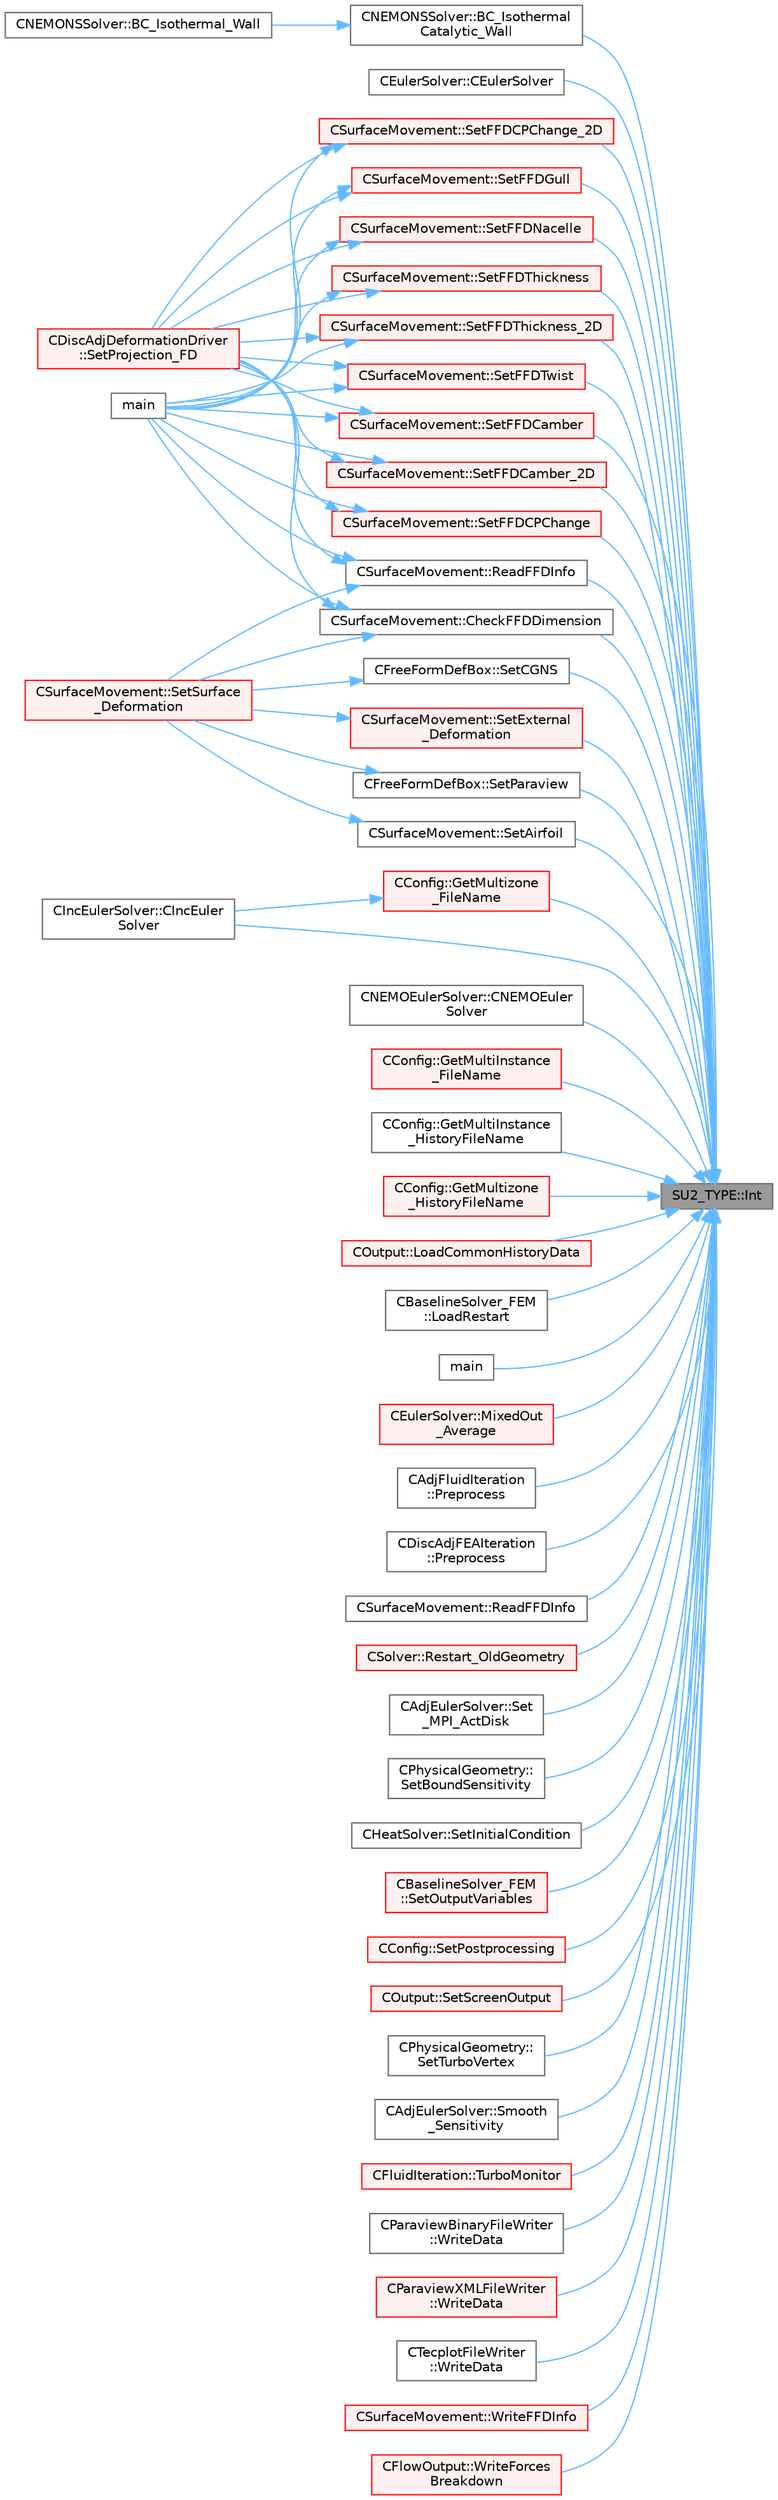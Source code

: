 digraph "SU2_TYPE::Int"
{
 // LATEX_PDF_SIZE
  bgcolor="transparent";
  edge [fontname=Helvetica,fontsize=10,labelfontname=Helvetica,labelfontsize=10];
  node [fontname=Helvetica,fontsize=10,shape=box,height=0.2,width=0.4];
  rankdir="RL";
  Node1 [id="Node000001",label="SU2_TYPE::Int",height=0.2,width=0.4,color="gray40", fillcolor="grey60", style="filled", fontcolor="black",tooltip="Casts the primitive value to int (uses GetValue, already implemented for each type)."];
  Node1 -> Node2 [id="edge1_Node000001_Node000002",dir="back",color="steelblue1",style="solid",tooltip=" "];
  Node2 [id="Node000002",label="CNEMONSSolver::BC_Isothermal\lCatalytic_Wall",height=0.2,width=0.4,color="grey40", fillcolor="white", style="filled",URL="$classCNEMONSSolver.html#ae3d2c5f1c94cb3d01b7f351ce3105f31",tooltip="Impose the Navier-Stokes boundary condition (strong)."];
  Node2 -> Node3 [id="edge2_Node000002_Node000003",dir="back",color="steelblue1",style="solid",tooltip=" "];
  Node3 [id="Node000003",label="CNEMONSSolver::BC_Isothermal_Wall",height=0.2,width=0.4,color="grey40", fillcolor="white", style="filled",URL="$classCNEMONSSolver.html#a8c6c80e6e8f2aed2ff80c78a8e5aec9e",tooltip="Generic implementation of the isothermal wall."];
  Node1 -> Node4 [id="edge3_Node000001_Node000004",dir="back",color="steelblue1",style="solid",tooltip=" "];
  Node4 [id="Node000004",label="CEulerSolver::CEulerSolver",height=0.2,width=0.4,color="grey40", fillcolor="white", style="filled",URL="$classCEulerSolver.html#acb987947b2e76a9900605cb5fee72460",tooltip="Main constructor of this class."];
  Node1 -> Node5 [id="edge4_Node000001_Node000005",dir="back",color="steelblue1",style="solid",tooltip=" "];
  Node5 [id="Node000005",label="CSurfaceMovement::CheckFFDDimension",height=0.2,width=0.4,color="grey40", fillcolor="white", style="filled",URL="$classCSurfaceMovement.html#ac96d720da758ca2e213d8198ba738525",tooltip="Check the intersections of the FFD with the surface."];
  Node5 -> Node6 [id="edge5_Node000005_Node000006",dir="back",color="steelblue1",style="solid",tooltip=" "];
  Node6 [id="Node000006",label="main",height=0.2,width=0.4,color="grey40", fillcolor="white", style="filled",URL="$SU2__GEO_8cpp.html#a0ddf1224851353fc92bfbff6f499fa97",tooltip=" "];
  Node5 -> Node7 [id="edge6_Node000005_Node000007",dir="back",color="steelblue1",style="solid",tooltip=" "];
  Node7 [id="Node000007",label="CDiscAdjDeformationDriver\l::SetProjection_FD",height=0.2,width=0.4,color="red", fillcolor="#FFF0F0", style="filled",URL="$classCDiscAdjDeformationDriver.html#a95299c158548de3cccbab0f2278172f5",tooltip="Projection of the surface sensitivity using finite differences (FD)."];
  Node5 -> Node10 [id="edge7_Node000005_Node000010",dir="back",color="steelblue1",style="solid",tooltip=" "];
  Node10 [id="Node000010",label="CSurfaceMovement::SetSurface\l_Deformation",height=0.2,width=0.4,color="red", fillcolor="#FFF0F0", style="filled",URL="$classCSurfaceMovement.html#af8da279141f7e64121f3d15019fee45e",tooltip="Set the surface/boundary deformation."];
  Node1 -> Node19 [id="edge8_Node000001_Node000019",dir="back",color="steelblue1",style="solid",tooltip=" "];
  Node19 [id="Node000019",label="CIncEulerSolver::CIncEuler\lSolver",height=0.2,width=0.4,color="grey40", fillcolor="white", style="filled",URL="$classCIncEulerSolver.html#a2a0c72c1d1d79e45c69da03e01f6281a",tooltip="Constructor of the class."];
  Node1 -> Node20 [id="edge9_Node000001_Node000020",dir="back",color="steelblue1",style="solid",tooltip=" "];
  Node20 [id="Node000020",label="CNEMOEulerSolver::CNEMOEuler\lSolver",height=0.2,width=0.4,color="grey40", fillcolor="white", style="filled",URL="$classCNEMOEulerSolver.html#a192d56e184ee19ad0b0dd3282b74f1e6",tooltip="Contructor of the class."];
  Node1 -> Node21 [id="edge10_Node000001_Node000021",dir="back",color="steelblue1",style="solid",tooltip=" "];
  Node21 [id="Node000021",label="CConfig::GetMultiInstance\l_FileName",height=0.2,width=0.4,color="red", fillcolor="#FFF0F0", style="filled",URL="$classCConfig.html#a8e58aafe36a038a7cc27a8e78f1bfeba",tooltip="Append the instance index to the restart or the solution files."];
  Node1 -> Node67 [id="edge11_Node000001_Node000067",dir="back",color="steelblue1",style="solid",tooltip=" "];
  Node67 [id="Node000067",label="CConfig::GetMultiInstance\l_HistoryFileName",height=0.2,width=0.4,color="grey40", fillcolor="white", style="filled",URL="$classCConfig.html#af34361e8405c9b2174fad188a1dbc39d",tooltip="Append the instance index to the restart or the solution files."];
  Node1 -> Node68 [id="edge12_Node000001_Node000068",dir="back",color="steelblue1",style="solid",tooltip=" "];
  Node68 [id="Node000068",label="CConfig::GetMultizone\l_FileName",height=0.2,width=0.4,color="red", fillcolor="#FFF0F0", style="filled",URL="$classCConfig.html#a583b8216adb6145ba09476d72fb2d916",tooltip="Append the zone index to the restart or the solution files."];
  Node68 -> Node19 [id="edge13_Node000068_Node000019",dir="back",color="steelblue1",style="solid",tooltip=" "];
  Node1 -> Node80 [id="edge14_Node000001_Node000080",dir="back",color="steelblue1",style="solid",tooltip=" "];
  Node80 [id="Node000080",label="CConfig::GetMultizone\l_HistoryFileName",height=0.2,width=0.4,color="red", fillcolor="#FFF0F0", style="filled",URL="$classCConfig.html#a61c920139166480ec24575d47a39b5a6",tooltip="Append the zone index to the restart or the solution files."];
  Node1 -> Node82 [id="edge15_Node000001_Node000082",dir="back",color="steelblue1",style="solid",tooltip=" "];
  Node82 [id="Node000082",label="COutput::LoadCommonHistoryData",height=0.2,width=0.4,color="red", fillcolor="#FFF0F0", style="filled",URL="$classCOutput.html#a6babc71093859506fc4ff953467b376f",tooltip="Load values of the history fields common for all solvers."];
  Node1 -> Node105 [id="edge16_Node000001_Node000105",dir="back",color="steelblue1",style="solid",tooltip=" "];
  Node105 [id="Node000105",label="CBaselineSolver_FEM\l::LoadRestart",height=0.2,width=0.4,color="grey40", fillcolor="white", style="filled",URL="$classCBaselineSolver__FEM.html#a73e94685049650b1d21ea6bacca64e57",tooltip="Load a solution from a restart file."];
  Node1 -> Node66 [id="edge17_Node000001_Node000066",dir="back",color="steelblue1",style="solid",tooltip=" "];
  Node66 [id="Node000066",label="main",height=0.2,width=0.4,color="grey40", fillcolor="white", style="filled",URL="$SU2__SOL_8cpp.html#a0ddf1224851353fc92bfbff6f499fa97",tooltip=" "];
  Node1 -> Node106 [id="edge18_Node000001_Node000106",dir="back",color="steelblue1",style="solid",tooltip=" "];
  Node106 [id="Node000106",label="CEulerSolver::MixedOut\l_Average",height=0.2,width=0.4,color="red", fillcolor="#FFF0F0", style="filled",URL="$classCEulerSolver.html#ad3cdd2a1dd358b558857951b8a339318",tooltip="it performs a mixed out average of the nodes of a boundary."];
  Node1 -> Node108 [id="edge19_Node000001_Node000108",dir="back",color="steelblue1",style="solid",tooltip=" "];
  Node108 [id="Node000108",label="CAdjFluidIteration\l::Preprocess",height=0.2,width=0.4,color="grey40", fillcolor="white", style="filled",URL="$classCAdjFluidIteration.html#a19c066c9edcc58b8a56838005c6c2289",tooltip="Preprocessing to prepare for an iteration of the physics."];
  Node1 -> Node109 [id="edge20_Node000001_Node000109",dir="back",color="steelblue1",style="solid",tooltip=" "];
  Node109 [id="Node000109",label="CDiscAdjFEAIteration\l::Preprocess",height=0.2,width=0.4,color="grey40", fillcolor="white", style="filled",URL="$classCDiscAdjFEAIteration.html#aff497fc1f529f6d70c0972cc06cbbbba",tooltip="Preprocessing to prepare for an iteration of the physics."];
  Node1 -> Node110 [id="edge21_Node000001_Node000110",dir="back",color="steelblue1",style="solid",tooltip=" "];
  Node110 [id="Node000110",label="CSurfaceMovement::ReadFFDInfo",height=0.2,width=0.4,color="grey40", fillcolor="white", style="filled",URL="$classCSurfaceMovement.html#af72337ffcc3c207f8788b280a790b508",tooltip="Read the free form information from the grid input file."];
  Node1 -> Node111 [id="edge22_Node000001_Node000111",dir="back",color="steelblue1",style="solid",tooltip=" "];
  Node111 [id="Node000111",label="CSurfaceMovement::ReadFFDInfo",height=0.2,width=0.4,color="grey40", fillcolor="white", style="filled",URL="$classCSurfaceMovement.html#ac21a2a110f873738218480087719971d",tooltip="Read the free form information from the grid input file."];
  Node111 -> Node6 [id="edge23_Node000111_Node000006",dir="back",color="steelblue1",style="solid",tooltip=" "];
  Node111 -> Node7 [id="edge24_Node000111_Node000007",dir="back",color="steelblue1",style="solid",tooltip=" "];
  Node111 -> Node10 [id="edge25_Node000111_Node000010",dir="back",color="steelblue1",style="solid",tooltip=" "];
  Node1 -> Node38 [id="edge26_Node000001_Node000038",dir="back",color="steelblue1",style="solid",tooltip=" "];
  Node38 [id="Node000038",label="CSolver::Restart_OldGeometry",height=0.2,width=0.4,color="red", fillcolor="#FFF0F0", style="filled",URL="$classCSolver.html#a15d41204955ea890bccae28ac9aa6d4b",tooltip="Load the geometries at the previous time states n and nM1."];
  Node1 -> Node112 [id="edge27_Node000001_Node000112",dir="back",color="steelblue1",style="solid",tooltip=" "];
  Node112 [id="Node000112",label="CAdjEulerSolver::Set\l_MPI_ActDisk",height=0.2,width=0.4,color="grey40", fillcolor="white", style="filled",URL="$classCAdjEulerSolver.html#a955c1b2bca0b00f14d155fd6eb3f6747",tooltip="Parallelization of Undivided Laplacian."];
  Node1 -> Node113 [id="edge28_Node000001_Node000113",dir="back",color="steelblue1",style="solid",tooltip=" "];
  Node113 [id="Node000113",label="CSurfaceMovement::SetAirfoil",height=0.2,width=0.4,color="grey40", fillcolor="white", style="filled",URL="$classCSurfaceMovement.html#ab3e74df0fa9be4637a38b7391b6a0278",tooltip="Set a obstacle in a channel."];
  Node113 -> Node10 [id="edge29_Node000113_Node000010",dir="back",color="steelblue1",style="solid",tooltip=" "];
  Node1 -> Node114 [id="edge30_Node000001_Node000114",dir="back",color="steelblue1",style="solid",tooltip=" "];
  Node114 [id="Node000114",label="CPhysicalGeometry::\lSetBoundSensitivity",height=0.2,width=0.4,color="grey40", fillcolor="white", style="filled",URL="$classCPhysicalGeometry.html#a56cfc8d8601f9467a3120534d7ecb0b4",tooltip="Read the sensitivity from an input file."];
  Node1 -> Node115 [id="edge31_Node000001_Node000115",dir="back",color="steelblue1",style="solid",tooltip=" "];
  Node115 [id="Node000115",label="CFreeFormDefBox::SetCGNS",height=0.2,width=0.4,color="grey40", fillcolor="white", style="filled",URL="$classCFreeFormDefBox.html#a514232f1543cce22533c78d67e4ea370",tooltip="Set the CGNS file of the FFD chuck structure."];
  Node115 -> Node10 [id="edge32_Node000115_Node000010",dir="back",color="steelblue1",style="solid",tooltip=" "];
  Node1 -> Node116 [id="edge33_Node000001_Node000116",dir="back",color="steelblue1",style="solid",tooltip=" "];
  Node116 [id="Node000116",label="CSurfaceMovement::SetExternal\l_Deformation",height=0.2,width=0.4,color="red", fillcolor="#FFF0F0", style="filled",URL="$classCSurfaceMovement.html#a575ff545fe6de6e84fb8fed8e1615edb",tooltip="Set any surface deformationsbased on an input file."];
  Node116 -> Node10 [id="edge34_Node000116_Node000010",dir="back",color="steelblue1",style="solid",tooltip=" "];
  Node1 -> Node128 [id="edge35_Node000001_Node000128",dir="back",color="steelblue1",style="solid",tooltip=" "];
  Node128 [id="Node000128",label="CSurfaceMovement::SetFFDCamber",height=0.2,width=0.4,color="red", fillcolor="#FFF0F0", style="filled",URL="$classCSurfaceMovement.html#a7b7afb3b9bf70ddb0d2887e09c05b4f2",tooltip="Set a camber deformation of the Free From box using the control point position."];
  Node128 -> Node6 [id="edge36_Node000128_Node000006",dir="back",color="steelblue1",style="solid",tooltip=" "];
  Node128 -> Node7 [id="edge37_Node000128_Node000007",dir="back",color="steelblue1",style="solid",tooltip=" "];
  Node1 -> Node130 [id="edge38_Node000001_Node000130",dir="back",color="steelblue1",style="solid",tooltip=" "];
  Node130 [id="Node000130",label="CSurfaceMovement::SetFFDCamber_2D",height=0.2,width=0.4,color="red", fillcolor="#FFF0F0", style="filled",URL="$classCSurfaceMovement.html#a4d749fda190e305e314a6c2def6d8014",tooltip="Set a camber deformation of the Free From box using the control point position."];
  Node130 -> Node6 [id="edge39_Node000130_Node000006",dir="back",color="steelblue1",style="solid",tooltip=" "];
  Node130 -> Node7 [id="edge40_Node000130_Node000007",dir="back",color="steelblue1",style="solid",tooltip=" "];
  Node1 -> Node131 [id="edge41_Node000001_Node000131",dir="back",color="steelblue1",style="solid",tooltip=" "];
  Node131 [id="Node000131",label="CSurfaceMovement::SetFFDCPChange",height=0.2,width=0.4,color="red", fillcolor="#FFF0F0", style="filled",URL="$classCSurfaceMovement.html#a2741f6a291bedd495ffb07bc2b266551",tooltip="Set the deformation of the Free From box using the control point position."];
  Node131 -> Node6 [id="edge42_Node000131_Node000006",dir="back",color="steelblue1",style="solid",tooltip=" "];
  Node131 -> Node7 [id="edge43_Node000131_Node000007",dir="back",color="steelblue1",style="solid",tooltip=" "];
  Node1 -> Node132 [id="edge44_Node000001_Node000132",dir="back",color="steelblue1",style="solid",tooltip=" "];
  Node132 [id="Node000132",label="CSurfaceMovement::SetFFDCPChange_2D",height=0.2,width=0.4,color="red", fillcolor="#FFF0F0", style="filled",URL="$classCSurfaceMovement.html#a3259a63e400351bce37b73478554feac",tooltip="Set the deformation of the Free From box using the control point position."];
  Node132 -> Node6 [id="edge45_Node000132_Node000006",dir="back",color="steelblue1",style="solid",tooltip=" "];
  Node132 -> Node7 [id="edge46_Node000132_Node000007",dir="back",color="steelblue1",style="solid",tooltip=" "];
  Node1 -> Node133 [id="edge47_Node000001_Node000133",dir="back",color="steelblue1",style="solid",tooltip=" "];
  Node133 [id="Node000133",label="CSurfaceMovement::SetFFDGull",height=0.2,width=0.4,color="red", fillcolor="#FFF0F0", style="filled",URL="$classCSurfaceMovement.html#a557d1d5229886bc83c091fba9aa1b44c",tooltip="Set the deformation of the Free From box using the control point position."];
  Node133 -> Node6 [id="edge48_Node000133_Node000006",dir="back",color="steelblue1",style="solid",tooltip=" "];
  Node133 -> Node7 [id="edge49_Node000133_Node000007",dir="back",color="steelblue1",style="solid",tooltip=" "];
  Node1 -> Node134 [id="edge50_Node000001_Node000134",dir="back",color="steelblue1",style="solid",tooltip=" "];
  Node134 [id="Node000134",label="CSurfaceMovement::SetFFDNacelle",height=0.2,width=0.4,color="red", fillcolor="#FFF0F0", style="filled",URL="$classCSurfaceMovement.html#a0e776cd95a3f4870365aa51f0145bccb",tooltip="Set the deformation of the Free From box using the control point position."];
  Node134 -> Node6 [id="edge51_Node000134_Node000006",dir="back",color="steelblue1",style="solid",tooltip=" "];
  Node134 -> Node7 [id="edge52_Node000134_Node000007",dir="back",color="steelblue1",style="solid",tooltip=" "];
  Node1 -> Node135 [id="edge53_Node000001_Node000135",dir="back",color="steelblue1",style="solid",tooltip=" "];
  Node135 [id="Node000135",label="CSurfaceMovement::SetFFDThickness",height=0.2,width=0.4,color="red", fillcolor="#FFF0F0", style="filled",URL="$classCSurfaceMovement.html#a208cedcfaa51dbfa1a266ed66231ccd7",tooltip="Set a thickness deformation of the Free From box using the control point position."];
  Node135 -> Node6 [id="edge54_Node000135_Node000006",dir="back",color="steelblue1",style="solid",tooltip=" "];
  Node135 -> Node7 [id="edge55_Node000135_Node000007",dir="back",color="steelblue1",style="solid",tooltip=" "];
  Node1 -> Node136 [id="edge56_Node000001_Node000136",dir="back",color="steelblue1",style="solid",tooltip=" "];
  Node136 [id="Node000136",label="CSurfaceMovement::SetFFDThickness_2D",height=0.2,width=0.4,color="red", fillcolor="#FFF0F0", style="filled",URL="$classCSurfaceMovement.html#a69eb84dac770da6f009b0d89f9af9492",tooltip="Set a thickness deformation of the Free From box using the control point position."];
  Node136 -> Node6 [id="edge57_Node000136_Node000006",dir="back",color="steelblue1",style="solid",tooltip=" "];
  Node136 -> Node7 [id="edge58_Node000136_Node000007",dir="back",color="steelblue1",style="solid",tooltip=" "];
  Node1 -> Node137 [id="edge59_Node000001_Node000137",dir="back",color="steelblue1",style="solid",tooltip=" "];
  Node137 [id="Node000137",label="CSurfaceMovement::SetFFDTwist",height=0.2,width=0.4,color="red", fillcolor="#FFF0F0", style="filled",URL="$classCSurfaceMovement.html#a5dd59db2e4d75c46499803f37aa24ce3",tooltip="Set a twist angle deformation of the Free From box using the control point position."];
  Node137 -> Node6 [id="edge60_Node000137_Node000006",dir="back",color="steelblue1",style="solid",tooltip=" "];
  Node137 -> Node7 [id="edge61_Node000137_Node000007",dir="back",color="steelblue1",style="solid",tooltip=" "];
  Node1 -> Node138 [id="edge62_Node000001_Node000138",dir="back",color="steelblue1",style="solid",tooltip=" "];
  Node138 [id="Node000138",label="CHeatSolver::SetInitialCondition",height=0.2,width=0.4,color="grey40", fillcolor="white", style="filled",URL="$classCHeatSolver.html#a1faf13aa03d2eed01366294a83622cab",tooltip="Set the initial condition for the FEM structural problem."];
  Node1 -> Node139 [id="edge63_Node000001_Node000139",dir="back",color="steelblue1",style="solid",tooltip=" "];
  Node139 [id="Node000139",label="CBaselineSolver_FEM\l::SetOutputVariables",height=0.2,width=0.4,color="red", fillcolor="#FFF0F0", style="filled",URL="$classCBaselineSolver__FEM.html#a5fefb73afd97e76701e64867015db7df",tooltip="Set the number of variables and string names from the restart file."];
  Node1 -> Node141 [id="edge64_Node000001_Node000141",dir="back",color="steelblue1",style="solid",tooltip=" "];
  Node141 [id="Node000141",label="CFreeFormDefBox::SetParaview",height=0.2,width=0.4,color="grey40", fillcolor="white", style="filled",URL="$classCFreeFormDefBox.html#aade47395ec4d4eeb61a0f3a3ba288eef",tooltip="Set the paraview file of the FFD chuck structure."];
  Node141 -> Node10 [id="edge65_Node000141_Node000010",dir="back",color="steelblue1",style="solid",tooltip=" "];
  Node1 -> Node142 [id="edge66_Node000001_Node000142",dir="back",color="steelblue1",style="solid",tooltip=" "];
  Node142 [id="Node000142",label="CConfig::SetPostprocessing",height=0.2,width=0.4,color="red", fillcolor="#FFF0F0", style="filled",URL="$classCConfig.html#a80089b1c79b37f16b8b2715e430f3b59",tooltip="Config file postprocessing."];
  Node1 -> Node147 [id="edge67_Node000001_Node000147",dir="back",color="steelblue1",style="solid",tooltip=" "];
  Node147 [id="Node000147",label="COutput::SetScreenOutput",height=0.2,width=0.4,color="red", fillcolor="#FFF0F0", style="filled",URL="$classCOutput.html#a4f2450caba04cfa4a410b9a78adf0934",tooltip="Write the screen output."];
  Node1 -> Node149 [id="edge68_Node000001_Node000149",dir="back",color="steelblue1",style="solid",tooltip=" "];
  Node149 [id="Node000149",label="CPhysicalGeometry::\lSetTurboVertex",height=0.2,width=0.4,color="grey40", fillcolor="white", style="filled",URL="$classCPhysicalGeometry.html#a077e7ef5365c3a8ab069cb332f53e8aa",tooltip="Set turbo boundary vertex."];
  Node1 -> Node150 [id="edge69_Node000001_Node000150",dir="back",color="steelblue1",style="solid",tooltip=" "];
  Node150 [id="Node000150",label="CAdjEulerSolver::Smooth\l_Sensitivity",height=0.2,width=0.4,color="grey40", fillcolor="white", style="filled",URL="$classCAdjEulerSolver.html#ab176420b1becfbe18af0ec3093f1a376",tooltip="Smooth the inviscid sensitivity of the functional."];
  Node1 -> Node151 [id="edge70_Node000001_Node000151",dir="back",color="steelblue1",style="solid",tooltip=" "];
  Node151 [id="Node000151",label="CFluidIteration::TurboMonitor",height=0.2,width=0.4,color="red", fillcolor="#FFF0F0", style="filled",URL="$classCFluidIteration.html#ab601b7113f580f239890502bc4bb2aad",tooltip="Monitors turbo computation (pressure and turbo ramps)."];
  Node1 -> Node152 [id="edge71_Node000001_Node000152",dir="back",color="steelblue1",style="solid",tooltip=" "];
  Node152 [id="Node000152",label="CParaviewBinaryFileWriter\l::WriteData",height=0.2,width=0.4,color="grey40", fillcolor="white", style="filled",URL="$classCParaviewBinaryFileWriter.html#a0cd524ae6127555edf0a61baa7e3fc6f",tooltip="Write sorted data to file in paraview binary file format."];
  Node1 -> Node153 [id="edge72_Node000001_Node000153",dir="back",color="steelblue1",style="solid",tooltip=" "];
  Node153 [id="Node000153",label="CParaviewXMLFileWriter\l::WriteData",height=0.2,width=0.4,color="red", fillcolor="#FFF0F0", style="filled",URL="$classCParaviewXMLFileWriter.html#aaa431b5d59d04b40b24cdde0545650bb",tooltip="Write sorted data to file in paraview binary file format."];
  Node1 -> Node156 [id="edge73_Node000001_Node000156",dir="back",color="steelblue1",style="solid",tooltip=" "];
  Node156 [id="Node000156",label="CTecplotFileWriter\l::WriteData",height=0.2,width=0.4,color="grey40", fillcolor="white", style="filled",URL="$classCTecplotFileWriter.html#ac49dc1eecd1146a678454dffe949afe5",tooltip="Write sorted data to file in tecplot ASCII file format."];
  Node1 -> Node157 [id="edge74_Node000001_Node000157",dir="back",color="steelblue1",style="solid",tooltip=" "];
  Node157 [id="Node000157",label="CSurfaceMovement::WriteFFDInfo",height=0.2,width=0.4,color="red", fillcolor="#FFF0F0", style="filled",URL="$classCSurfaceMovement.html#a098d807c43d52c2ae09e589e8da9b30b",tooltip="Write the Free Form information in the SU2 file."];
  Node1 -> Node42 [id="edge75_Node000001_Node000042",dir="back",color="steelblue1",style="solid",tooltip=" "];
  Node42 [id="Node000042",label="CFlowOutput::WriteForces\lBreakdown",height=0.2,width=0.4,color="red", fillcolor="#FFF0F0", style="filled",URL="$classCFlowOutput.html#aff6a6f11c9f53f559bab9ca94b21cd2a",tooltip="Write the forces breakdown file."];
}
